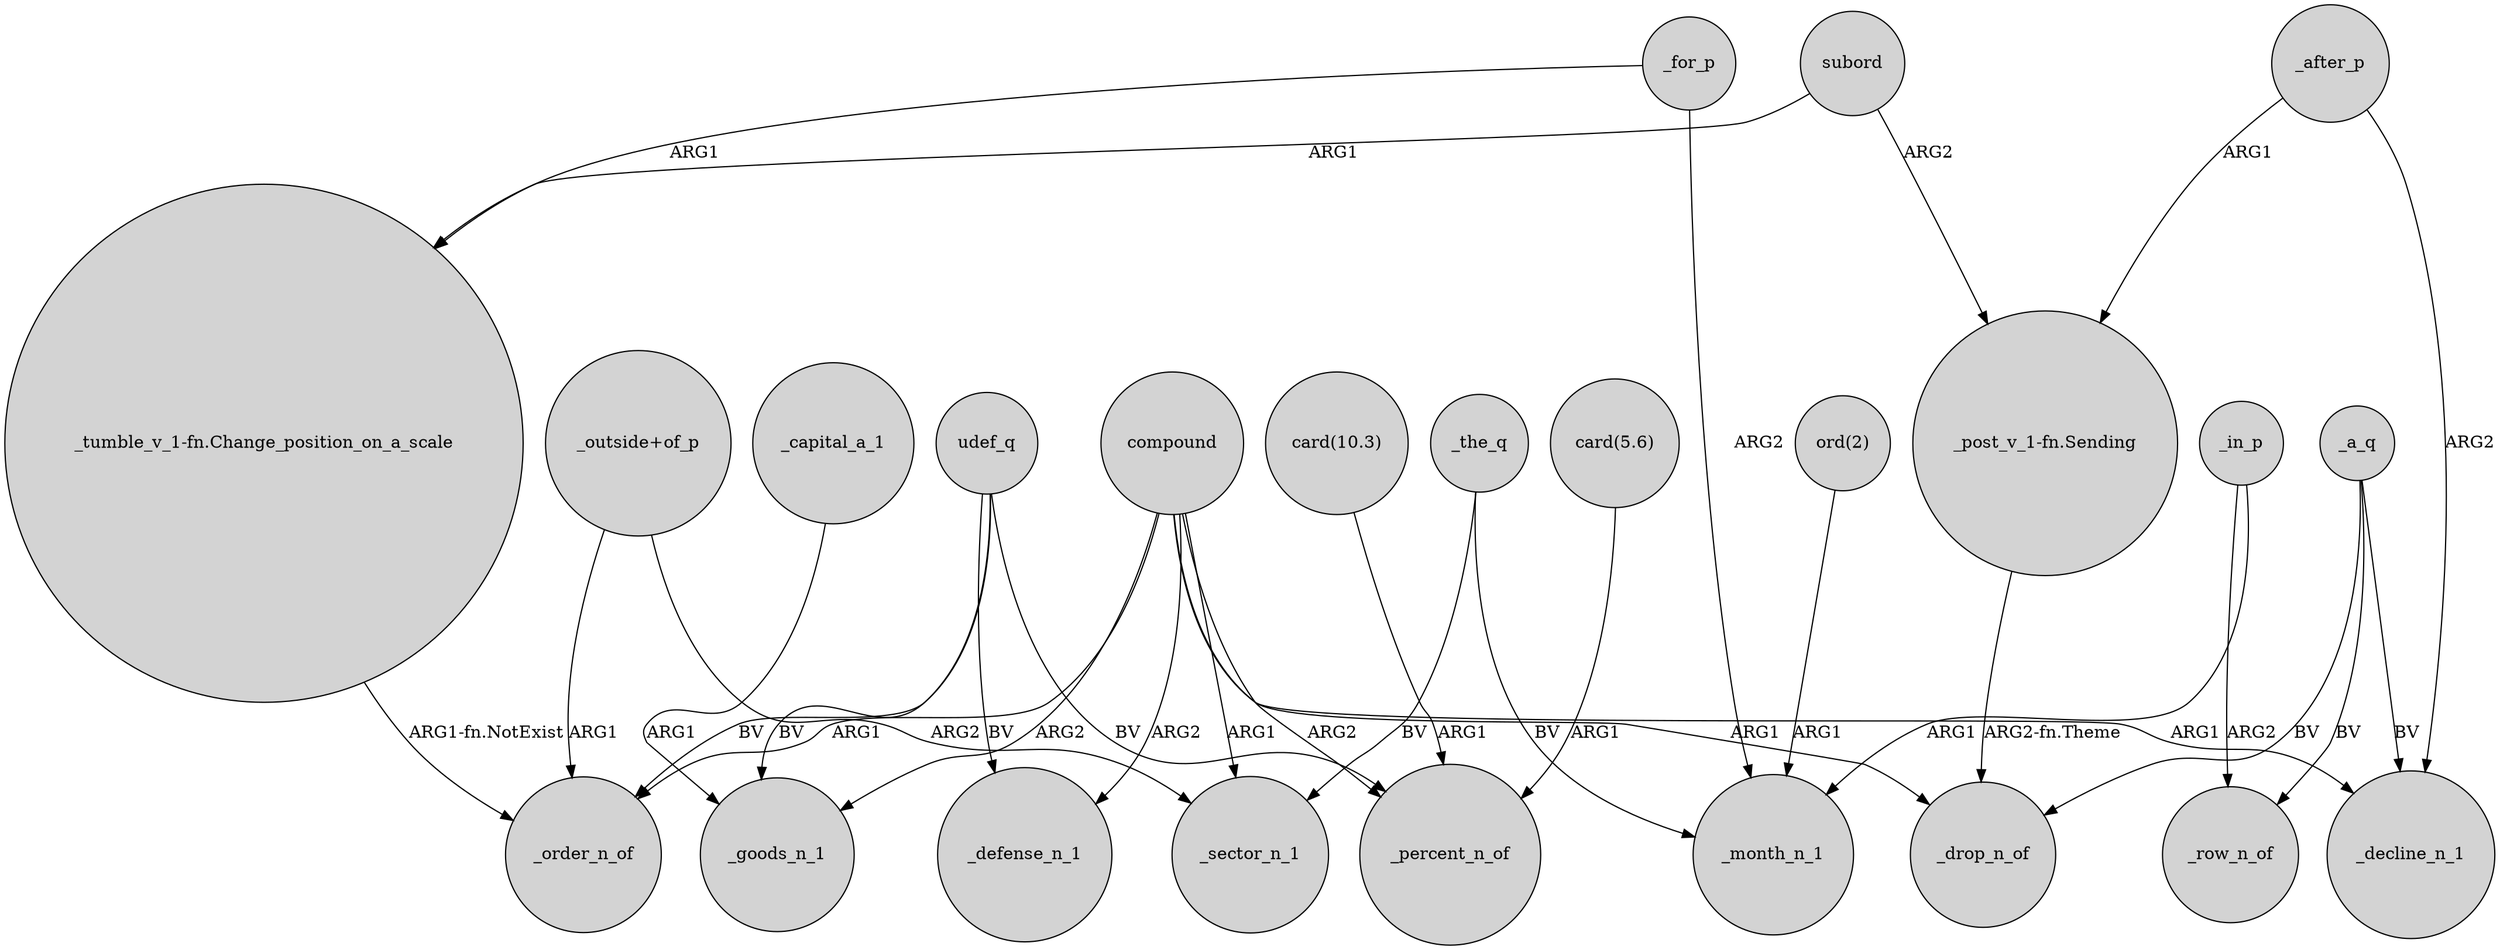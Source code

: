 digraph {
	node [shape=circle style=filled]
	subord -> "_tumble_v_1-fn.Change_position_on_a_scale" [label=ARG1]
	_for_p -> _month_n_1 [label=ARG2]
	compound -> _goods_n_1 [label=ARG2]
	udef_q -> _order_n_of [label=BV]
	compound -> _sector_n_1 [label=ARG1]
	subord -> "_post_v_1-fn.Sending" [label=ARG2]
	_a_q -> _row_n_of [label=BV]
	_a_q -> _drop_n_of [label=BV]
	compound -> _drop_n_of [label=ARG1]
	compound -> _defense_n_1 [label=ARG2]
	"_tumble_v_1-fn.Change_position_on_a_scale" -> _order_n_of [label="ARG1-fn.NotExist"]
	compound -> _percent_n_of [label=ARG2]
	_after_p -> _decline_n_1 [label=ARG2]
	_for_p -> "_tumble_v_1-fn.Change_position_on_a_scale" [label=ARG1]
	_a_q -> _decline_n_1 [label=BV]
	_the_q -> _month_n_1 [label=BV]
	udef_q -> _defense_n_1 [label=BV]
	"card(10.3)" -> _percent_n_of [label=ARG1]
	compound -> _order_n_of [label=ARG1]
	udef_q -> _goods_n_1 [label=BV]
	"_outside+of_p" -> _sector_n_1 [label=ARG2]
	"_outside+of_p" -> _order_n_of [label=ARG1]
	"_post_v_1-fn.Sending" -> _drop_n_of [label="ARG2-fn.Theme"]
	_capital_a_1 -> _goods_n_1 [label=ARG1]
	"card(5.6)" -> _percent_n_of [label=ARG1]
	"ord(2)" -> _month_n_1 [label=ARG1]
	_in_p -> _month_n_1 [label=ARG1]
	compound -> _decline_n_1 [label=ARG1]
	udef_q -> _percent_n_of [label=BV]
	_in_p -> _row_n_of [label=ARG2]
	_after_p -> "_post_v_1-fn.Sending" [label=ARG1]
	_the_q -> _sector_n_1 [label=BV]
}

